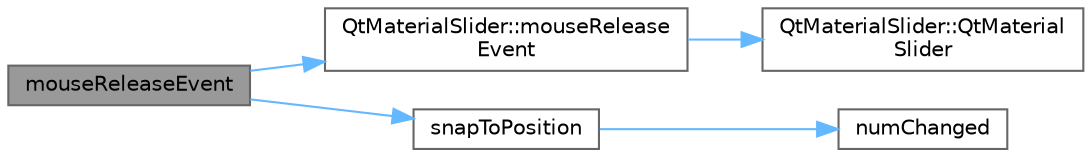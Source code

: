 digraph "mouseReleaseEvent"
{
 // LATEX_PDF_SIZE
  bgcolor="transparent";
  edge [fontname=Helvetica,fontsize=10,labelfontname=Helvetica,labelfontsize=10];
  node [fontname=Helvetica,fontsize=10,shape=box,height=0.2,width=0.4];
  rankdir="LR";
  Node1 [id="Node000001",label="mouseReleaseEvent",height=0.2,width=0.4,color="gray40", fillcolor="grey60", style="filled", fontcolor="black",tooltip="鼠标释放事件"];
  Node1 -> Node2 [id="edge1_Node000001_Node000002",color="steelblue1",style="solid",tooltip=" "];
  Node2 [id="Node000002",label="QtMaterialSlider::mouseRelease\lEvent",height=0.2,width=0.4,color="grey40", fillcolor="white", style="filled",URL="$class_qt_material_slider.html#a2af1ef690b0504bb681854d26146464c",tooltip="鼠标释放事件"];
  Node2 -> Node3 [id="edge2_Node000002_Node000003",color="steelblue1",style="solid",tooltip=" "];
  Node3 [id="Node000003",label="QtMaterialSlider::QtMaterial\lSlider",height=0.2,width=0.4,color="grey40", fillcolor="white", style="filled",URL="$class_qt_material_slider.html#aca4b3f4fc19f287254cfdc870bf82ead",tooltip="构造函数"];
  Node1 -> Node4 [id="edge3_Node000001_Node000004",color="steelblue1",style="solid",tooltip=" "];
  Node4 [id="Node000004",label="snapToPosition",height=0.2,width=0.4,color="grey40", fillcolor="white", style="filled",URL="$class_snap_slider.html#a54982da728d9318ca92607eb437814d5",tooltip="吸附到最近的十分之一位置"];
  Node4 -> Node5 [id="edge4_Node000004_Node000005",color="steelblue1",style="solid",tooltip=" "];
  Node5 [id="Node000005",label="numChanged",height=0.2,width=0.4,color="grey40", fillcolor="white", style="filled",URL="$class_snap_slider.html#a433d894967d7b26de78daa3f4731e345",tooltip="滑块值变化信号"];
}
